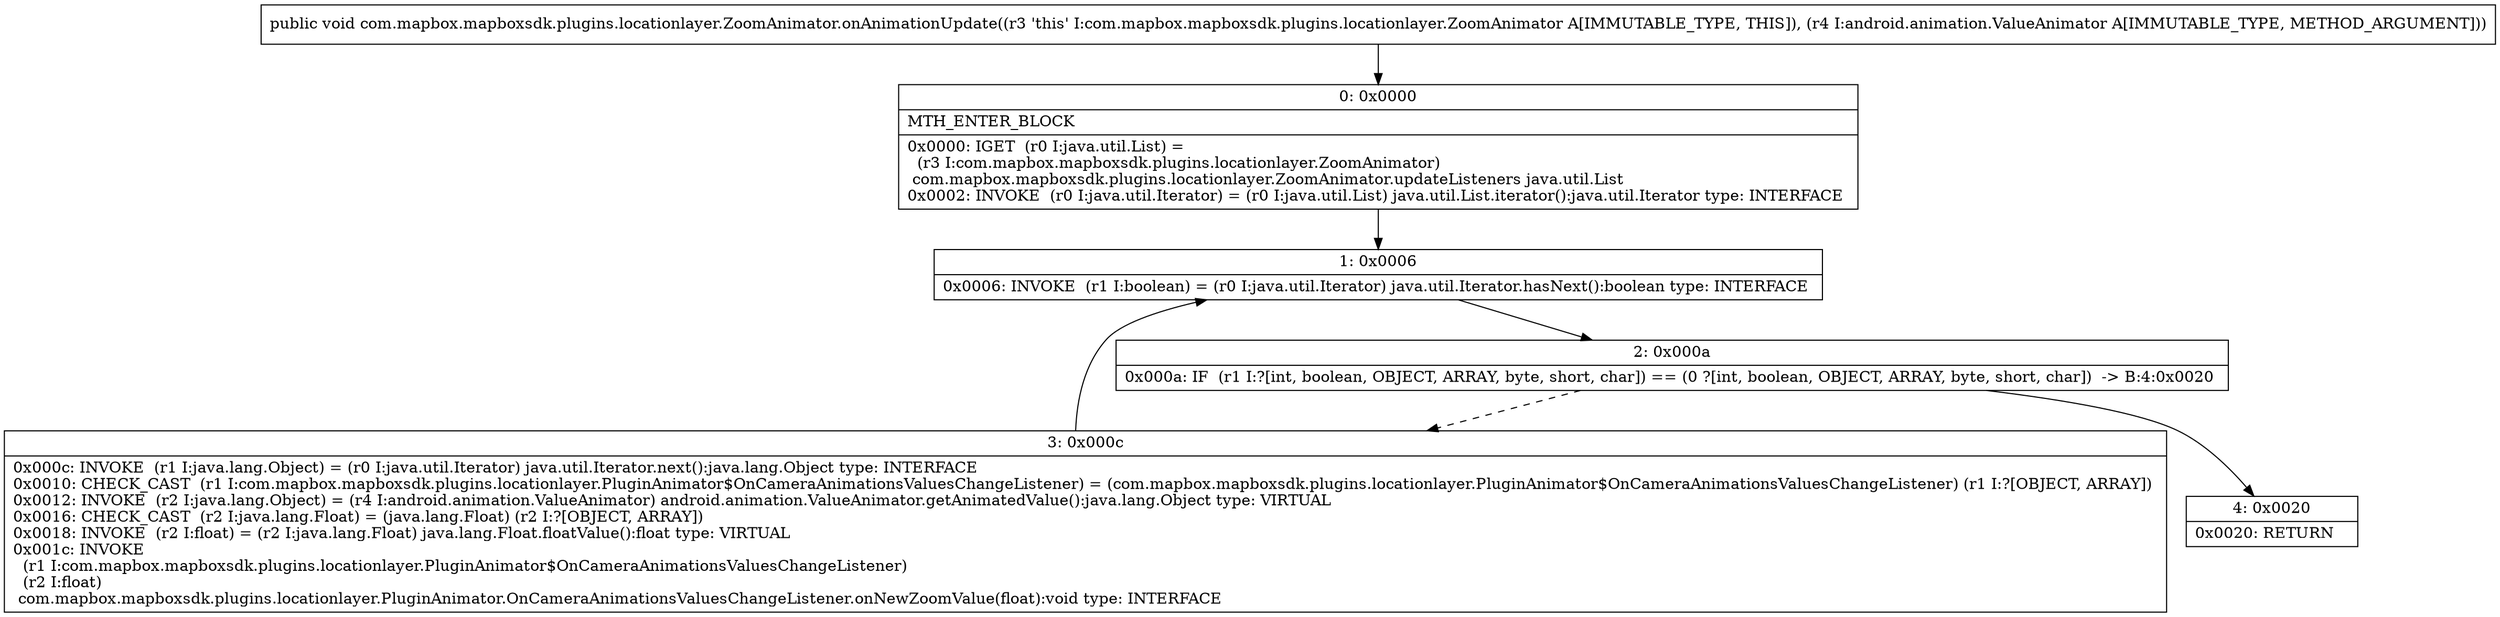 digraph "CFG forcom.mapbox.mapboxsdk.plugins.locationlayer.ZoomAnimator.onAnimationUpdate(Landroid\/animation\/ValueAnimator;)V" {
Node_0 [shape=record,label="{0\:\ 0x0000|MTH_ENTER_BLOCK\l|0x0000: IGET  (r0 I:java.util.List) = \l  (r3 I:com.mapbox.mapboxsdk.plugins.locationlayer.ZoomAnimator)\l com.mapbox.mapboxsdk.plugins.locationlayer.ZoomAnimator.updateListeners java.util.List \l0x0002: INVOKE  (r0 I:java.util.Iterator) = (r0 I:java.util.List) java.util.List.iterator():java.util.Iterator type: INTERFACE \l}"];
Node_1 [shape=record,label="{1\:\ 0x0006|0x0006: INVOKE  (r1 I:boolean) = (r0 I:java.util.Iterator) java.util.Iterator.hasNext():boolean type: INTERFACE \l}"];
Node_2 [shape=record,label="{2\:\ 0x000a|0x000a: IF  (r1 I:?[int, boolean, OBJECT, ARRAY, byte, short, char]) == (0 ?[int, boolean, OBJECT, ARRAY, byte, short, char])  \-\> B:4:0x0020 \l}"];
Node_3 [shape=record,label="{3\:\ 0x000c|0x000c: INVOKE  (r1 I:java.lang.Object) = (r0 I:java.util.Iterator) java.util.Iterator.next():java.lang.Object type: INTERFACE \l0x0010: CHECK_CAST  (r1 I:com.mapbox.mapboxsdk.plugins.locationlayer.PluginAnimator$OnCameraAnimationsValuesChangeListener) = (com.mapbox.mapboxsdk.plugins.locationlayer.PluginAnimator$OnCameraAnimationsValuesChangeListener) (r1 I:?[OBJECT, ARRAY]) \l0x0012: INVOKE  (r2 I:java.lang.Object) = (r4 I:android.animation.ValueAnimator) android.animation.ValueAnimator.getAnimatedValue():java.lang.Object type: VIRTUAL \l0x0016: CHECK_CAST  (r2 I:java.lang.Float) = (java.lang.Float) (r2 I:?[OBJECT, ARRAY]) \l0x0018: INVOKE  (r2 I:float) = (r2 I:java.lang.Float) java.lang.Float.floatValue():float type: VIRTUAL \l0x001c: INVOKE  \l  (r1 I:com.mapbox.mapboxsdk.plugins.locationlayer.PluginAnimator$OnCameraAnimationsValuesChangeListener)\l  (r2 I:float)\l com.mapbox.mapboxsdk.plugins.locationlayer.PluginAnimator.OnCameraAnimationsValuesChangeListener.onNewZoomValue(float):void type: INTERFACE \l}"];
Node_4 [shape=record,label="{4\:\ 0x0020|0x0020: RETURN   \l}"];
MethodNode[shape=record,label="{public void com.mapbox.mapboxsdk.plugins.locationlayer.ZoomAnimator.onAnimationUpdate((r3 'this' I:com.mapbox.mapboxsdk.plugins.locationlayer.ZoomAnimator A[IMMUTABLE_TYPE, THIS]), (r4 I:android.animation.ValueAnimator A[IMMUTABLE_TYPE, METHOD_ARGUMENT])) }"];
MethodNode -> Node_0;
Node_0 -> Node_1;
Node_1 -> Node_2;
Node_2 -> Node_3[style=dashed];
Node_2 -> Node_4;
Node_3 -> Node_1;
}

